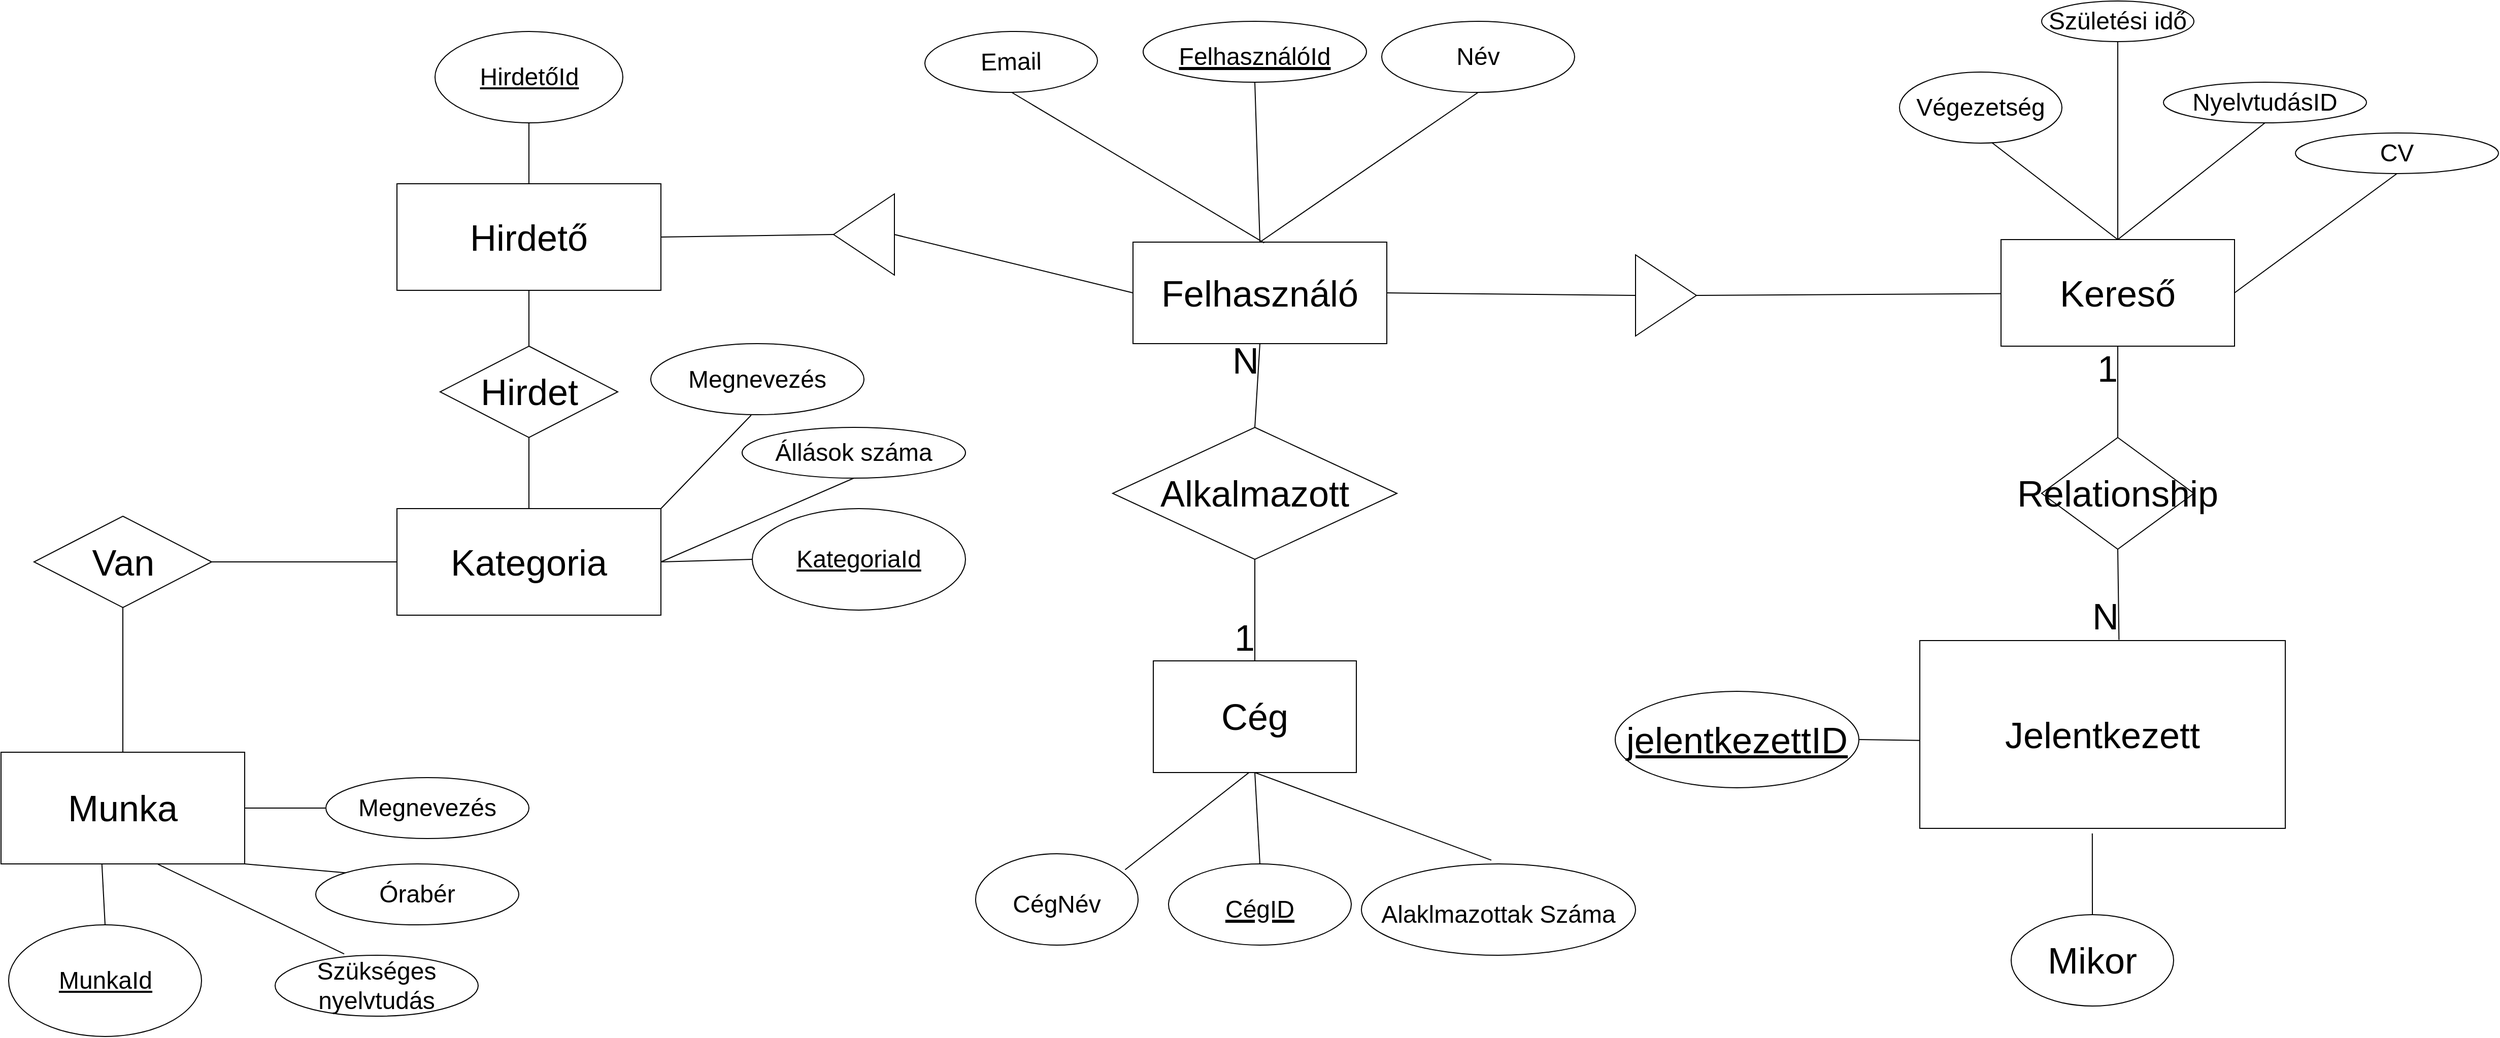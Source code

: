 <mxfile version="20.8.23" type="device"><diagram id="R2lEEEUBdFMjLlhIrx00" name="Page-1"><mxGraphModel dx="3560" dy="1088" grid="1" gridSize="10" guides="1" tooltips="1" connect="1" arrows="1" fold="1" page="1" pageScale="1" pageWidth="1654" pageHeight="1169" math="0" shadow="0" extFonts="Permanent Marker^https://fonts.googleapis.com/css?family=Permanent+Marker"><root><mxCell id="0"/><mxCell id="1" parent="0"/><mxCell id="dJzDi09cMe0hp22p39DN-1" value="&lt;font style=&quot;font-size: 36px;&quot;&gt;Felhasználó&lt;/font&gt;" style="rounded=0;whiteSpace=wrap;html=1;" parent="1" vertex="1"><mxGeometry x="1335" y="277.5" width="250" height="100" as="geometry"/></mxCell><mxCell id="dJzDi09cMe0hp22p39DN-2" value="&lt;font style=&quot;font-size: 36px;&quot;&gt;Cég&lt;/font&gt;" style="rounded=0;whiteSpace=wrap;html=1;" parent="1" vertex="1"><mxGeometry x="1355" y="690" width="200" height="110" as="geometry"/></mxCell><mxCell id="dJzDi09cMe0hp22p39DN-3" value="&lt;font style=&quot;font-size: 36px;&quot;&gt;Munka&lt;/font&gt;" style="rounded=0;whiteSpace=wrap;html=1;" parent="1" vertex="1"><mxGeometry x="220" y="780" width="240" height="110" as="geometry"/></mxCell><mxCell id="dJzDi09cMe0hp22p39DN-4" value="&lt;font style=&quot;font-size: 36px;&quot;&gt;Hirdető&lt;/font&gt;" style="rounded=0;whiteSpace=wrap;html=1;" parent="1" vertex="1"><mxGeometry x="610" y="220" width="260" height="105" as="geometry"/></mxCell><mxCell id="dJzDi09cMe0hp22p39DN-5" value="&lt;font style=&quot;font-size: 36px;&quot;&gt;Kereső&lt;/font&gt;" style="rounded=0;whiteSpace=wrap;html=1;" parent="1" vertex="1"><mxGeometry x="2190" y="275" width="230" height="105" as="geometry"/></mxCell><mxCell id="dJzDi09cMe0hp22p39DN-8" value="Alkalmazott" style="shape=rhombus;perimeter=rhombusPerimeter;whiteSpace=wrap;html=1;align=center;fontSize=36;" parent="1" vertex="1"><mxGeometry x="1315" y="460" width="280" height="130" as="geometry"/></mxCell><mxCell id="dJzDi09cMe0hp22p39DN-10" value="&lt;font style=&quot;font-size: 24px;&quot;&gt;CégID&lt;/font&gt;" style="ellipse;whiteSpace=wrap;html=1;align=center;fontStyle=4;fontSize=36;" parent="1" vertex="1"><mxGeometry x="1370" y="890" width="180" height="80" as="geometry"/></mxCell><mxCell id="dJzDi09cMe0hp22p39DN-12" value="&lt;font style=&quot;font-size: 24px;&quot;&gt;CégNév&lt;/font&gt;" style="ellipse;whiteSpace=wrap;html=1;align=center;fontSize=36;" parent="1" vertex="1"><mxGeometry x="1180" y="880" width="160" height="90" as="geometry"/></mxCell><mxCell id="dJzDi09cMe0hp22p39DN-14" value="&lt;font style=&quot;font-size: 24px;&quot;&gt;Alaklmazottak Száma&lt;/font&gt;" style="ellipse;whiteSpace=wrap;html=1;align=center;fontSize=36;" parent="1" vertex="1"><mxGeometry x="1560" y="890" width="270" height="90" as="geometry"/></mxCell><mxCell id="dJzDi09cMe0hp22p39DN-15" value="" style="endArrow=none;html=1;rounded=0;fontSize=36;exitX=0.5;exitY=1;exitDx=0;exitDy=0;entryX=0.5;entryY=0;entryDx=0;entryDy=0;" parent="1" source="dJzDi09cMe0hp22p39DN-2" target="dJzDi09cMe0hp22p39DN-10" edge="1"><mxGeometry width="50" height="50" relative="1" as="geometry"><mxPoint x="1560" y="600" as="sourcePoint"/><mxPoint x="1610" y="550" as="targetPoint"/></mxGeometry></mxCell><mxCell id="dJzDi09cMe0hp22p39DN-16" value="" style="endArrow=none;html=1;rounded=0;fontSize=36;exitX=0.472;exitY=0.999;exitDx=0;exitDy=0;entryX=0.92;entryY=0.175;entryDx=0;entryDy=0;exitPerimeter=0;entryPerimeter=0;" parent="1" source="dJzDi09cMe0hp22p39DN-2" target="dJzDi09cMe0hp22p39DN-12" edge="1"><mxGeometry width="50" height="50" relative="1" as="geometry"><mxPoint x="1470" y="820" as="sourcePoint"/><mxPoint x="1470" y="900" as="targetPoint"/></mxGeometry></mxCell><mxCell id="dJzDi09cMe0hp22p39DN-17" value="" style="endArrow=none;html=1;rounded=0;fontSize=36;entryX=0.5;entryY=1;entryDx=0;entryDy=0;exitX=0.474;exitY=-0.041;exitDx=0;exitDy=0;exitPerimeter=0;" parent="1" source="dJzDi09cMe0hp22p39DN-14" target="dJzDi09cMe0hp22p39DN-2" edge="1"><mxGeometry width="50" height="50" relative="1" as="geometry"><mxPoint x="1560" y="960" as="sourcePoint"/><mxPoint x="1610" y="910" as="targetPoint"/></mxGeometry></mxCell><mxCell id="dJzDi09cMe0hp22p39DN-22" value="" style="endArrow=none;html=1;rounded=0;fontSize=36;exitX=0.5;exitY=1;exitDx=0;exitDy=0;entryX=0.5;entryY=0;entryDx=0;entryDy=0;" parent="1" source="dJzDi09cMe0hp22p39DN-8" target="dJzDi09cMe0hp22p39DN-2" edge="1"><mxGeometry relative="1" as="geometry"><mxPoint x="1470" y="300" as="sourcePoint"/><mxPoint x="1630" y="300" as="targetPoint"/></mxGeometry></mxCell><mxCell id="dJzDi09cMe0hp22p39DN-23" value="1" style="resizable=0;html=1;align=right;verticalAlign=bottom;fontSize=36;" parent="dJzDi09cMe0hp22p39DN-22" connectable="0" vertex="1"><mxGeometry x="1" relative="1" as="geometry"><mxPoint as="offset"/></mxGeometry></mxCell><mxCell id="dJzDi09cMe0hp22p39DN-24" value="" style="endArrow=none;html=1;rounded=0;fontSize=36;entryX=0.5;entryY=1;entryDx=0;entryDy=0;exitX=0.5;exitY=0;exitDx=0;exitDy=0;" parent="1" source="dJzDi09cMe0hp22p39DN-8" target="dJzDi09cMe0hp22p39DN-1" edge="1"><mxGeometry relative="1" as="geometry"><mxPoint x="1470" y="550" as="sourcePoint"/><mxPoint x="1630" y="550" as="targetPoint"/></mxGeometry></mxCell><mxCell id="dJzDi09cMe0hp22p39DN-25" value="N" style="resizable=0;html=1;align=right;verticalAlign=bottom;fontSize=36;" parent="dJzDi09cMe0hp22p39DN-24" connectable="0" vertex="1"><mxGeometry x="1" relative="1" as="geometry"><mxPoint y="40" as="offset"/></mxGeometry></mxCell><mxCell id="dJzDi09cMe0hp22p39DN-26" value="" style="triangle;whiteSpace=wrap;html=1;fontSize=36;" parent="1" vertex="1"><mxGeometry x="1830" y="290" width="60" height="80" as="geometry"/></mxCell><mxCell id="dJzDi09cMe0hp22p39DN-27" value="" style="endArrow=none;html=1;rounded=0;fontSize=36;entryX=1;entryY=0.5;entryDx=0;entryDy=0;exitX=0;exitY=0.5;exitDx=0;exitDy=0;" parent="1" source="dJzDi09cMe0hp22p39DN-26" target="dJzDi09cMe0hp22p39DN-1" edge="1"><mxGeometry width="50" height="50" relative="1" as="geometry"><mxPoint x="1520" y="240" as="sourcePoint"/><mxPoint x="1570" y="190" as="targetPoint"/></mxGeometry></mxCell><mxCell id="dJzDi09cMe0hp22p39DN-30" value="&lt;br&gt;" style="text;html=1;align=center;verticalAlign=middle;resizable=0;points=[];autosize=1;strokeColor=none;fillColor=none;fontSize=36;" parent="1" vertex="1"><mxGeometry x="1680" y="170" width="20" height="60" as="geometry"/></mxCell><mxCell id="dJzDi09cMe0hp22p39DN-31" value="" style="endArrow=none;html=1;rounded=0;fontSize=36;exitX=1;exitY=0.5;exitDx=0;exitDy=0;" parent="1" source="dJzDi09cMe0hp22p39DN-26" target="dJzDi09cMe0hp22p39DN-5" edge="1"><mxGeometry width="50" height="50" relative="1" as="geometry"><mxPoint x="1850" y="210" as="sourcePoint"/><mxPoint x="1620" y="220.0" as="targetPoint"/></mxGeometry></mxCell><mxCell id="dJzDi09cMe0hp22p39DN-32" value="" style="endArrow=none;html=1;rounded=0;fontSize=36;entryX=0;entryY=0.5;entryDx=0;entryDy=0;exitX=0;exitY=0.5;exitDx=0;exitDy=0;" parent="1" source="dJzDi09cMe0hp22p39DN-33" target="dJzDi09cMe0hp22p39DN-1" edge="1"><mxGeometry width="50" height="50" relative="1" as="geometry"><mxPoint x="1220" y="210" as="sourcePoint"/><mxPoint x="1630" y="230.0" as="targetPoint"/></mxGeometry></mxCell><mxCell id="dJzDi09cMe0hp22p39DN-33" value="" style="triangle;whiteSpace=wrap;html=1;fontSize=36;rotation=-180;" parent="1" vertex="1"><mxGeometry x="1040" y="230" width="60" height="80" as="geometry"/></mxCell><mxCell id="dJzDi09cMe0hp22p39DN-35" value="" style="endArrow=none;html=1;rounded=0;fontSize=36;entryX=1;entryY=0.5;entryDx=0;entryDy=0;exitX=1;exitY=0.5;exitDx=0;exitDy=0;" parent="1" source="dJzDi09cMe0hp22p39DN-4" target="dJzDi09cMe0hp22p39DN-33" edge="1"><mxGeometry width="50" height="50" relative="1" as="geometry"><mxPoint x="1850" y="220" as="sourcePoint"/><mxPoint x="1595" y="220" as="targetPoint"/></mxGeometry></mxCell><mxCell id="dJzDi09cMe0hp22p39DN-36" value="&lt;font style=&quot;font-size: 24px;&quot;&gt;FelhasználóId&lt;/font&gt;" style="ellipse;whiteSpace=wrap;html=1;align=center;fontStyle=4;fontSize=36;" parent="1" vertex="1"><mxGeometry x="1345" y="60" width="220" height="60" as="geometry"/></mxCell><mxCell id="dJzDi09cMe0hp22p39DN-37" value="Email" style="ellipse;whiteSpace=wrap;html=1;align=center;fontSize=24;rotation=-1;" parent="1" vertex="1"><mxGeometry x="1130" y="70" width="170" height="60" as="geometry"/></mxCell><mxCell id="dJzDi09cMe0hp22p39DN-38" value="Név" style="ellipse;whiteSpace=wrap;html=1;align=center;fontSize=24;" parent="1" vertex="1"><mxGeometry x="1580" y="60" width="190" height="70" as="geometry"/></mxCell><mxCell id="dJzDi09cMe0hp22p39DN-40" value="Végezetség" style="ellipse;whiteSpace=wrap;html=1;align=center;fontSize=24;" parent="1" vertex="1"><mxGeometry x="2090" y="110" width="160" height="70" as="geometry"/></mxCell><mxCell id="dJzDi09cMe0hp22p39DN-41" value="Születési idő" style="ellipse;whiteSpace=wrap;html=1;align=center;fontSize=24;" parent="1" vertex="1"><mxGeometry x="2230" y="40" width="150" height="40" as="geometry"/></mxCell><mxCell id="dJzDi09cMe0hp22p39DN-42" value="NyelvtudásID" style="ellipse;whiteSpace=wrap;html=1;align=center;fontSize=24;" parent="1" vertex="1"><mxGeometry x="2350" y="120" width="200" height="40" as="geometry"/></mxCell><mxCell id="dJzDi09cMe0hp22p39DN-43" value="" style="endArrow=none;html=1;rounded=0;fontSize=36;entryX=0.5;entryY=0;entryDx=0;entryDy=0;exitX=0.5;exitY=1;exitDx=0;exitDy=0;" parent="1" source="dJzDi09cMe0hp22p39DN-36" target="dJzDi09cMe0hp22p39DN-1" edge="1"><mxGeometry width="50" height="50" relative="1" as="geometry"><mxPoint x="1840" y="340" as="sourcePoint"/><mxPoint x="1590" y="340" as="targetPoint"/></mxGeometry></mxCell><mxCell id="dJzDi09cMe0hp22p39DN-45" value="" style="endArrow=none;html=1;rounded=0;fontSize=36;entryX=0.5;entryY=0;entryDx=0;entryDy=0;exitX=0.5;exitY=1;exitDx=0;exitDy=0;" parent="1" source="dJzDi09cMe0hp22p39DN-38" target="dJzDi09cMe0hp22p39DN-1" edge="1"><mxGeometry width="50" height="50" relative="1" as="geometry"><mxPoint x="1850" y="350" as="sourcePoint"/><mxPoint x="1600" y="350" as="targetPoint"/></mxGeometry></mxCell><mxCell id="dJzDi09cMe0hp22p39DN-46" value="" style="endArrow=none;html=1;rounded=0;fontSize=36;entryX=0.517;entryY=0.008;entryDx=0;entryDy=0;exitX=0.5;exitY=1;exitDx=0;exitDy=0;entryPerimeter=0;" parent="1" source="dJzDi09cMe0hp22p39DN-37" target="dJzDi09cMe0hp22p39DN-1" edge="1"><mxGeometry width="50" height="50" relative="1" as="geometry"><mxPoint x="1860" y="360" as="sourcePoint"/><mxPoint x="1610" y="360" as="targetPoint"/></mxGeometry></mxCell><mxCell id="dJzDi09cMe0hp22p39DN-47" value="" style="endArrow=none;html=1;rounded=0;fontSize=36;entryX=0.5;entryY=0;entryDx=0;entryDy=0;" parent="1" source="dJzDi09cMe0hp22p39DN-41" target="dJzDi09cMe0hp22p39DN-5" edge="1"><mxGeometry width="50" height="50" relative="1" as="geometry"><mxPoint x="1870" y="370" as="sourcePoint"/><mxPoint x="1620" y="370" as="targetPoint"/></mxGeometry></mxCell><mxCell id="dJzDi09cMe0hp22p39DN-48" value="" style="endArrow=none;html=1;rounded=0;fontSize=36;entryX=0.5;entryY=1;entryDx=0;entryDy=0;exitX=0.5;exitY=0;exitDx=0;exitDy=0;" parent="1" source="dJzDi09cMe0hp22p39DN-5" target="dJzDi09cMe0hp22p39DN-42" edge="1"><mxGeometry width="50" height="50" relative="1" as="geometry"><mxPoint x="1880" y="380" as="sourcePoint"/><mxPoint x="1630" y="380" as="targetPoint"/></mxGeometry></mxCell><mxCell id="dJzDi09cMe0hp22p39DN-49" value="" style="endArrow=none;html=1;rounded=0;fontSize=36;entryX=0.5;entryY=0;entryDx=0;entryDy=0;exitX=0.57;exitY=0.995;exitDx=0;exitDy=0;exitPerimeter=0;" parent="1" source="dJzDi09cMe0hp22p39DN-40" target="dJzDi09cMe0hp22p39DN-5" edge="1"><mxGeometry width="50" height="50" relative="1" as="geometry"><mxPoint x="1890" y="390" as="sourcePoint"/><mxPoint x="1640" y="390" as="targetPoint"/></mxGeometry></mxCell><mxCell id="dJzDi09cMe0hp22p39DN-50" value="CV" style="ellipse;whiteSpace=wrap;html=1;align=center;fontSize=24;" parent="1" vertex="1"><mxGeometry x="2480" y="170" width="200" height="40" as="geometry"/></mxCell><mxCell id="dJzDi09cMe0hp22p39DN-52" value="" style="endArrow=none;html=1;rounded=0;fontSize=36;exitX=1;exitY=0.5;exitDx=0;exitDy=0;entryX=0.5;entryY=1;entryDx=0;entryDy=0;" parent="1" source="dJzDi09cMe0hp22p39DN-5" target="dJzDi09cMe0hp22p39DN-50" edge="1"><mxGeometry width="50" height="50" relative="1" as="geometry"><mxPoint x="1900" y="340.0" as="sourcePoint"/><mxPoint x="2200" y="338.193" as="targetPoint"/></mxGeometry></mxCell><mxCell id="dJzDi09cMe0hp22p39DN-53" value="MunkaId" style="ellipse;whiteSpace=wrap;html=1;align=center;fontStyle=4;fontSize=24;" parent="1" vertex="1"><mxGeometry x="227.5" y="950" width="190" height="110" as="geometry"/></mxCell><mxCell id="dJzDi09cMe0hp22p39DN-54" value="&lt;font style=&quot;font-size: 36px;&quot;&gt;Kategoria&lt;/font&gt;" style="rounded=0;whiteSpace=wrap;html=1;" parent="1" vertex="1"><mxGeometry x="610" y="540" width="260" height="105" as="geometry"/></mxCell><mxCell id="dJzDi09cMe0hp22p39DN-55" value="KategoriaId" style="ellipse;whiteSpace=wrap;html=1;align=center;fontStyle=4;fontSize=24;" parent="1" vertex="1"><mxGeometry x="960" y="540" width="210" height="100" as="geometry"/></mxCell><mxCell id="dJzDi09cMe0hp22p39DN-56" value="HirdetőId" style="ellipse;whiteSpace=wrap;html=1;align=center;fontStyle=4;fontSize=24;" parent="1" vertex="1"><mxGeometry x="647.5" y="70" width="185" height="90" as="geometry"/></mxCell><mxCell id="dJzDi09cMe0hp22p39DN-58" value="" style="endArrow=none;html=1;rounded=0;fontSize=36;entryX=0;entryY=0.5;entryDx=0;entryDy=0;exitX=1;exitY=0.5;exitDx=0;exitDy=0;" parent="1" source="dJzDi09cMe0hp22p39DN-54" target="dJzDi09cMe0hp22p39DN-55" edge="1"><mxGeometry width="50" height="50" relative="1" as="geometry"><mxPoint x="880" y="337.5" as="sourcePoint"/><mxPoint x="1050" y="340" as="targetPoint"/></mxGeometry></mxCell><mxCell id="dJzDi09cMe0hp22p39DN-59" value="" style="endArrow=none;html=1;rounded=0;fontSize=36;exitX=0.414;exitY=0.998;exitDx=0;exitDy=0;exitPerimeter=0;entryX=0.5;entryY=0;entryDx=0;entryDy=0;" parent="1" source="dJzDi09cMe0hp22p39DN-3" target="dJzDi09cMe0hp22p39DN-53" edge="1"><mxGeometry width="50" height="50" relative="1" as="geometry"><mxPoint x="480" y="367.5" as="sourcePoint"/><mxPoint x="320" y="970" as="targetPoint"/></mxGeometry></mxCell><mxCell id="dJzDi09cMe0hp22p39DN-60" value="" style="endArrow=none;html=1;rounded=0;fontSize=36;entryX=0.5;entryY=1;entryDx=0;entryDy=0;exitX=0.5;exitY=0;exitDx=0;exitDy=0;" parent="1" source="dJzDi09cMe0hp22p39DN-4" target="dJzDi09cMe0hp22p39DN-56" edge="1"><mxGeometry width="50" height="50" relative="1" as="geometry"><mxPoint x="900" y="357.5" as="sourcePoint"/><mxPoint x="1070" y="360" as="targetPoint"/></mxGeometry></mxCell><mxCell id="dJzDi09cMe0hp22p39DN-62" value="Hirdet" style="shape=rhombus;perimeter=rhombusPerimeter;whiteSpace=wrap;html=1;align=center;fontSize=36;" parent="1" vertex="1"><mxGeometry x="652.5" y="380" width="175" height="90" as="geometry"/></mxCell><mxCell id="dJzDi09cMe0hp22p39DN-64" value="" style="endArrow=none;html=1;rounded=0;fontSize=36;entryX=0.5;entryY=0;entryDx=0;entryDy=0;exitX=0.5;exitY=1;exitDx=0;exitDy=0;" parent="1" source="dJzDi09cMe0hp22p39DN-4" target="dJzDi09cMe0hp22p39DN-62" edge="1"><mxGeometry width="50" height="50" relative="1" as="geometry"><mxPoint x="880" y="282.5" as="sourcePoint"/><mxPoint x="1050" y="280" as="targetPoint"/></mxGeometry></mxCell><mxCell id="dJzDi09cMe0hp22p39DN-65" value="" style="endArrow=none;html=1;rounded=0;fontSize=36;entryX=0.5;entryY=0;entryDx=0;entryDy=0;exitX=0.5;exitY=1;exitDx=0;exitDy=0;" parent="1" source="dJzDi09cMe0hp22p39DN-62" target="dJzDi09cMe0hp22p39DN-54" edge="1"><mxGeometry width="50" height="50" relative="1" as="geometry"><mxPoint x="750" y="335" as="sourcePoint"/><mxPoint x="745" y="380" as="targetPoint"/></mxGeometry></mxCell><mxCell id="dJzDi09cMe0hp22p39DN-66" value="Megnevezés" style="ellipse;whiteSpace=wrap;html=1;align=center;fontSize=24;" parent="1" vertex="1"><mxGeometry x="860" y="377.5" width="210" height="70" as="geometry"/></mxCell><mxCell id="dJzDi09cMe0hp22p39DN-67" value="Állások száma" style="ellipse;whiteSpace=wrap;html=1;align=center;fontSize=24;" parent="1" vertex="1"><mxGeometry x="950" y="460" width="220" height="50" as="geometry"/></mxCell><mxCell id="dJzDi09cMe0hp22p39DN-68" value="" style="endArrow=none;html=1;rounded=0;fontSize=36;entryX=0.5;entryY=1;entryDx=0;entryDy=0;exitX=1;exitY=0.5;exitDx=0;exitDy=0;" parent="1" source="dJzDi09cMe0hp22p39DN-54" target="dJzDi09cMe0hp22p39DN-67" edge="1"><mxGeometry width="50" height="50" relative="1" as="geometry"><mxPoint x="1110" y="280" as="sourcePoint"/><mxPoint x="1345" y="337.5" as="targetPoint"/></mxGeometry></mxCell><mxCell id="dJzDi09cMe0hp22p39DN-69" value="" style="endArrow=none;html=1;rounded=0;fontSize=36;entryX=0.471;entryY=1.007;entryDx=0;entryDy=0;exitX=1;exitY=0;exitDx=0;exitDy=0;entryPerimeter=0;" parent="1" source="dJzDi09cMe0hp22p39DN-54" target="dJzDi09cMe0hp22p39DN-66" edge="1"><mxGeometry width="50" height="50" relative="1" as="geometry"><mxPoint x="1120" y="290" as="sourcePoint"/><mxPoint x="1355" y="347.5" as="targetPoint"/></mxGeometry></mxCell><mxCell id="dJzDi09cMe0hp22p39DN-71" value="Megnevezés" style="ellipse;whiteSpace=wrap;html=1;align=center;fontSize=24;" parent="1" vertex="1"><mxGeometry x="540" y="805" width="200" height="60" as="geometry"/></mxCell><mxCell id="dJzDi09cMe0hp22p39DN-72" value="" style="endArrow=none;html=1;rounded=0;fontSize=36;entryX=0;entryY=0.5;entryDx=0;entryDy=0;exitX=1;exitY=0.5;exitDx=0;exitDy=0;" parent="1" source="dJzDi09cMe0hp22p39DN-3" target="dJzDi09cMe0hp22p39DN-71" edge="1"><mxGeometry width="50" height="50" relative="1" as="geometry"><mxPoint x="470" y="622.5" as="sourcePoint"/><mxPoint x="560.0" y="620" as="targetPoint"/></mxGeometry></mxCell><mxCell id="dJzDi09cMe0hp22p39DN-73" value="Órabér" style="ellipse;whiteSpace=wrap;html=1;align=center;fontSize=24;" parent="1" vertex="1"><mxGeometry x="530" y="890" width="200" height="60" as="geometry"/></mxCell><mxCell id="dJzDi09cMe0hp22p39DN-74" value="" style="endArrow=none;html=1;rounded=0;fontSize=36;entryX=0;entryY=0;entryDx=0;entryDy=0;exitX=1;exitY=1;exitDx=0;exitDy=0;" parent="1" source="dJzDi09cMe0hp22p39DN-3" target="dJzDi09cMe0hp22p39DN-73" edge="1"><mxGeometry width="50" height="50" relative="1" as="geometry"><mxPoint x="470" y="845" as="sourcePoint"/><mxPoint x="550" y="845" as="targetPoint"/></mxGeometry></mxCell><mxCell id="dJzDi09cMe0hp22p39DN-75" value="Szükséges nyelvtudás" style="ellipse;whiteSpace=wrap;html=1;align=center;fontSize=24;" parent="1" vertex="1"><mxGeometry x="490" y="980" width="200" height="60" as="geometry"/></mxCell><mxCell id="dJzDi09cMe0hp22p39DN-76" value="" style="endArrow=none;html=1;rounded=0;fontSize=36;entryX=0.34;entryY=-0.022;entryDx=0;entryDy=0;exitX=0.644;exitY=1.003;exitDx=0;exitDy=0;exitPerimeter=0;entryPerimeter=0;" parent="1" source="dJzDi09cMe0hp22p39DN-3" target="dJzDi09cMe0hp22p39DN-75" edge="1"><mxGeometry width="50" height="50" relative="1" as="geometry"><mxPoint x="470" y="900" as="sourcePoint"/><mxPoint x="569.289" y="908.787" as="targetPoint"/></mxGeometry></mxCell><mxCell id="dJzDi09cMe0hp22p39DN-77" value="Van" style="shape=rhombus;perimeter=rhombusPerimeter;whiteSpace=wrap;html=1;align=center;fontSize=36;" parent="1" vertex="1"><mxGeometry x="252.5" y="547.5" width="175" height="90" as="geometry"/></mxCell><mxCell id="dJzDi09cMe0hp22p39DN-78" value="" style="endArrow=none;html=1;rounded=0;fontSize=24;exitX=1;exitY=0.5;exitDx=0;exitDy=0;entryX=0;entryY=0.5;entryDx=0;entryDy=0;" parent="1" source="dJzDi09cMe0hp22p39DN-77" target="dJzDi09cMe0hp22p39DN-54" edge="1"><mxGeometry width="50" height="50" relative="1" as="geometry"><mxPoint x="1650" y="650" as="sourcePoint"/><mxPoint x="1700" y="600" as="targetPoint"/></mxGeometry></mxCell><mxCell id="dJzDi09cMe0hp22p39DN-79" value="" style="endArrow=none;html=1;rounded=0;fontSize=24;entryX=0.5;entryY=0;entryDx=0;entryDy=0;exitX=0.5;exitY=1;exitDx=0;exitDy=0;" parent="1" source="dJzDi09cMe0hp22p39DN-77" target="dJzDi09cMe0hp22p39DN-3" edge="1"><mxGeometry width="50" height="50" relative="1" as="geometry"><mxPoint x="330" y="650" as="sourcePoint"/><mxPoint x="620" y="602.5" as="targetPoint"/></mxGeometry></mxCell><mxCell id="JH1Rzvyt0lODNwd-PTjz-3" value="Jelentkezett" style="whiteSpace=wrap;html=1;align=center;fontSize=36;" vertex="1" parent="1"><mxGeometry x="2110" y="670" width="360" height="185" as="geometry"/></mxCell><mxCell id="JH1Rzvyt0lODNwd-PTjz-5" value="Relationship" style="shape=rhombus;perimeter=rhombusPerimeter;whiteSpace=wrap;html=1;align=center;fontSize=36;" vertex="1" parent="1"><mxGeometry x="2230" y="470" width="150" height="110" as="geometry"/></mxCell><mxCell id="JH1Rzvyt0lODNwd-PTjz-6" value="" style="endArrow=none;html=1;rounded=0;fontSize=36;entryX=0.5;entryY=1;entryDx=0;entryDy=0;" edge="1" parent="1" source="JH1Rzvyt0lODNwd-PTjz-5" target="dJzDi09cMe0hp22p39DN-5"><mxGeometry relative="1" as="geometry"><mxPoint x="1600" y="540" as="sourcePoint"/><mxPoint x="1760" y="540" as="targetPoint"/></mxGeometry></mxCell><mxCell id="JH1Rzvyt0lODNwd-PTjz-7" value="1" style="resizable=0;html=1;align=right;verticalAlign=bottom;fontSize=36;" connectable="0" vertex="1" parent="JH1Rzvyt0lODNwd-PTjz-6"><mxGeometry x="1" relative="1" as="geometry"><mxPoint y="45" as="offset"/></mxGeometry></mxCell><mxCell id="JH1Rzvyt0lODNwd-PTjz-8" value="" style="endArrow=none;html=1;rounded=0;fontSize=36;entryX=0.545;entryY=-0.004;entryDx=0;entryDy=0;entryPerimeter=0;exitX=0.5;exitY=1;exitDx=0;exitDy=0;" edge="1" parent="1" source="JH1Rzvyt0lODNwd-PTjz-5" target="JH1Rzvyt0lODNwd-PTjz-3"><mxGeometry relative="1" as="geometry"><mxPoint x="1600" y="540" as="sourcePoint"/><mxPoint x="1760" y="540" as="targetPoint"/></mxGeometry></mxCell><mxCell id="JH1Rzvyt0lODNwd-PTjz-9" value="N" style="resizable=0;html=1;align=right;verticalAlign=bottom;fontSize=36;" connectable="0" vertex="1" parent="JH1Rzvyt0lODNwd-PTjz-8"><mxGeometry x="1" relative="1" as="geometry"/></mxCell><mxCell id="JH1Rzvyt0lODNwd-PTjz-10" value="" style="endArrow=none;html=1;rounded=0;fontSize=36;entryX=0.001;entryY=0.532;entryDx=0;entryDy=0;entryPerimeter=0;exitX=1;exitY=0.5;exitDx=0;exitDy=0;" edge="1" parent="1" source="JH1Rzvyt0lODNwd-PTjz-11" target="JH1Rzvyt0lODNwd-PTjz-3"><mxGeometry relative="1" as="geometry"><mxPoint x="1990" y="763" as="sourcePoint"/><mxPoint x="2100" y="750" as="targetPoint"/></mxGeometry></mxCell><mxCell id="JH1Rzvyt0lODNwd-PTjz-11" value="jelentkezettID" style="ellipse;whiteSpace=wrap;html=1;align=center;fontStyle=4;fontSize=36;" vertex="1" parent="1"><mxGeometry x="1810" y="720" width="240" height="95" as="geometry"/></mxCell><mxCell id="JH1Rzvyt0lODNwd-PTjz-13" value="Mikor" style="ellipse;whiteSpace=wrap;html=1;align=center;fontSize=36;" vertex="1" parent="1"><mxGeometry x="2200" y="940" width="160" height="90" as="geometry"/></mxCell><mxCell id="JH1Rzvyt0lODNwd-PTjz-15" value="" style="endArrow=none;html=1;rounded=0;fontSize=36;exitX=0.5;exitY=0;exitDx=0;exitDy=0;entryX=0.472;entryY=1.027;entryDx=0;entryDy=0;entryPerimeter=0;" edge="1" parent="1" source="JH1Rzvyt0lODNwd-PTjz-13" target="JH1Rzvyt0lODNwd-PTjz-3"><mxGeometry width="50" height="50" relative="1" as="geometry"><mxPoint x="1610" y="740" as="sourcePoint"/><mxPoint x="1660" y="690" as="targetPoint"/></mxGeometry></mxCell></root></mxGraphModel></diagram></mxfile>
